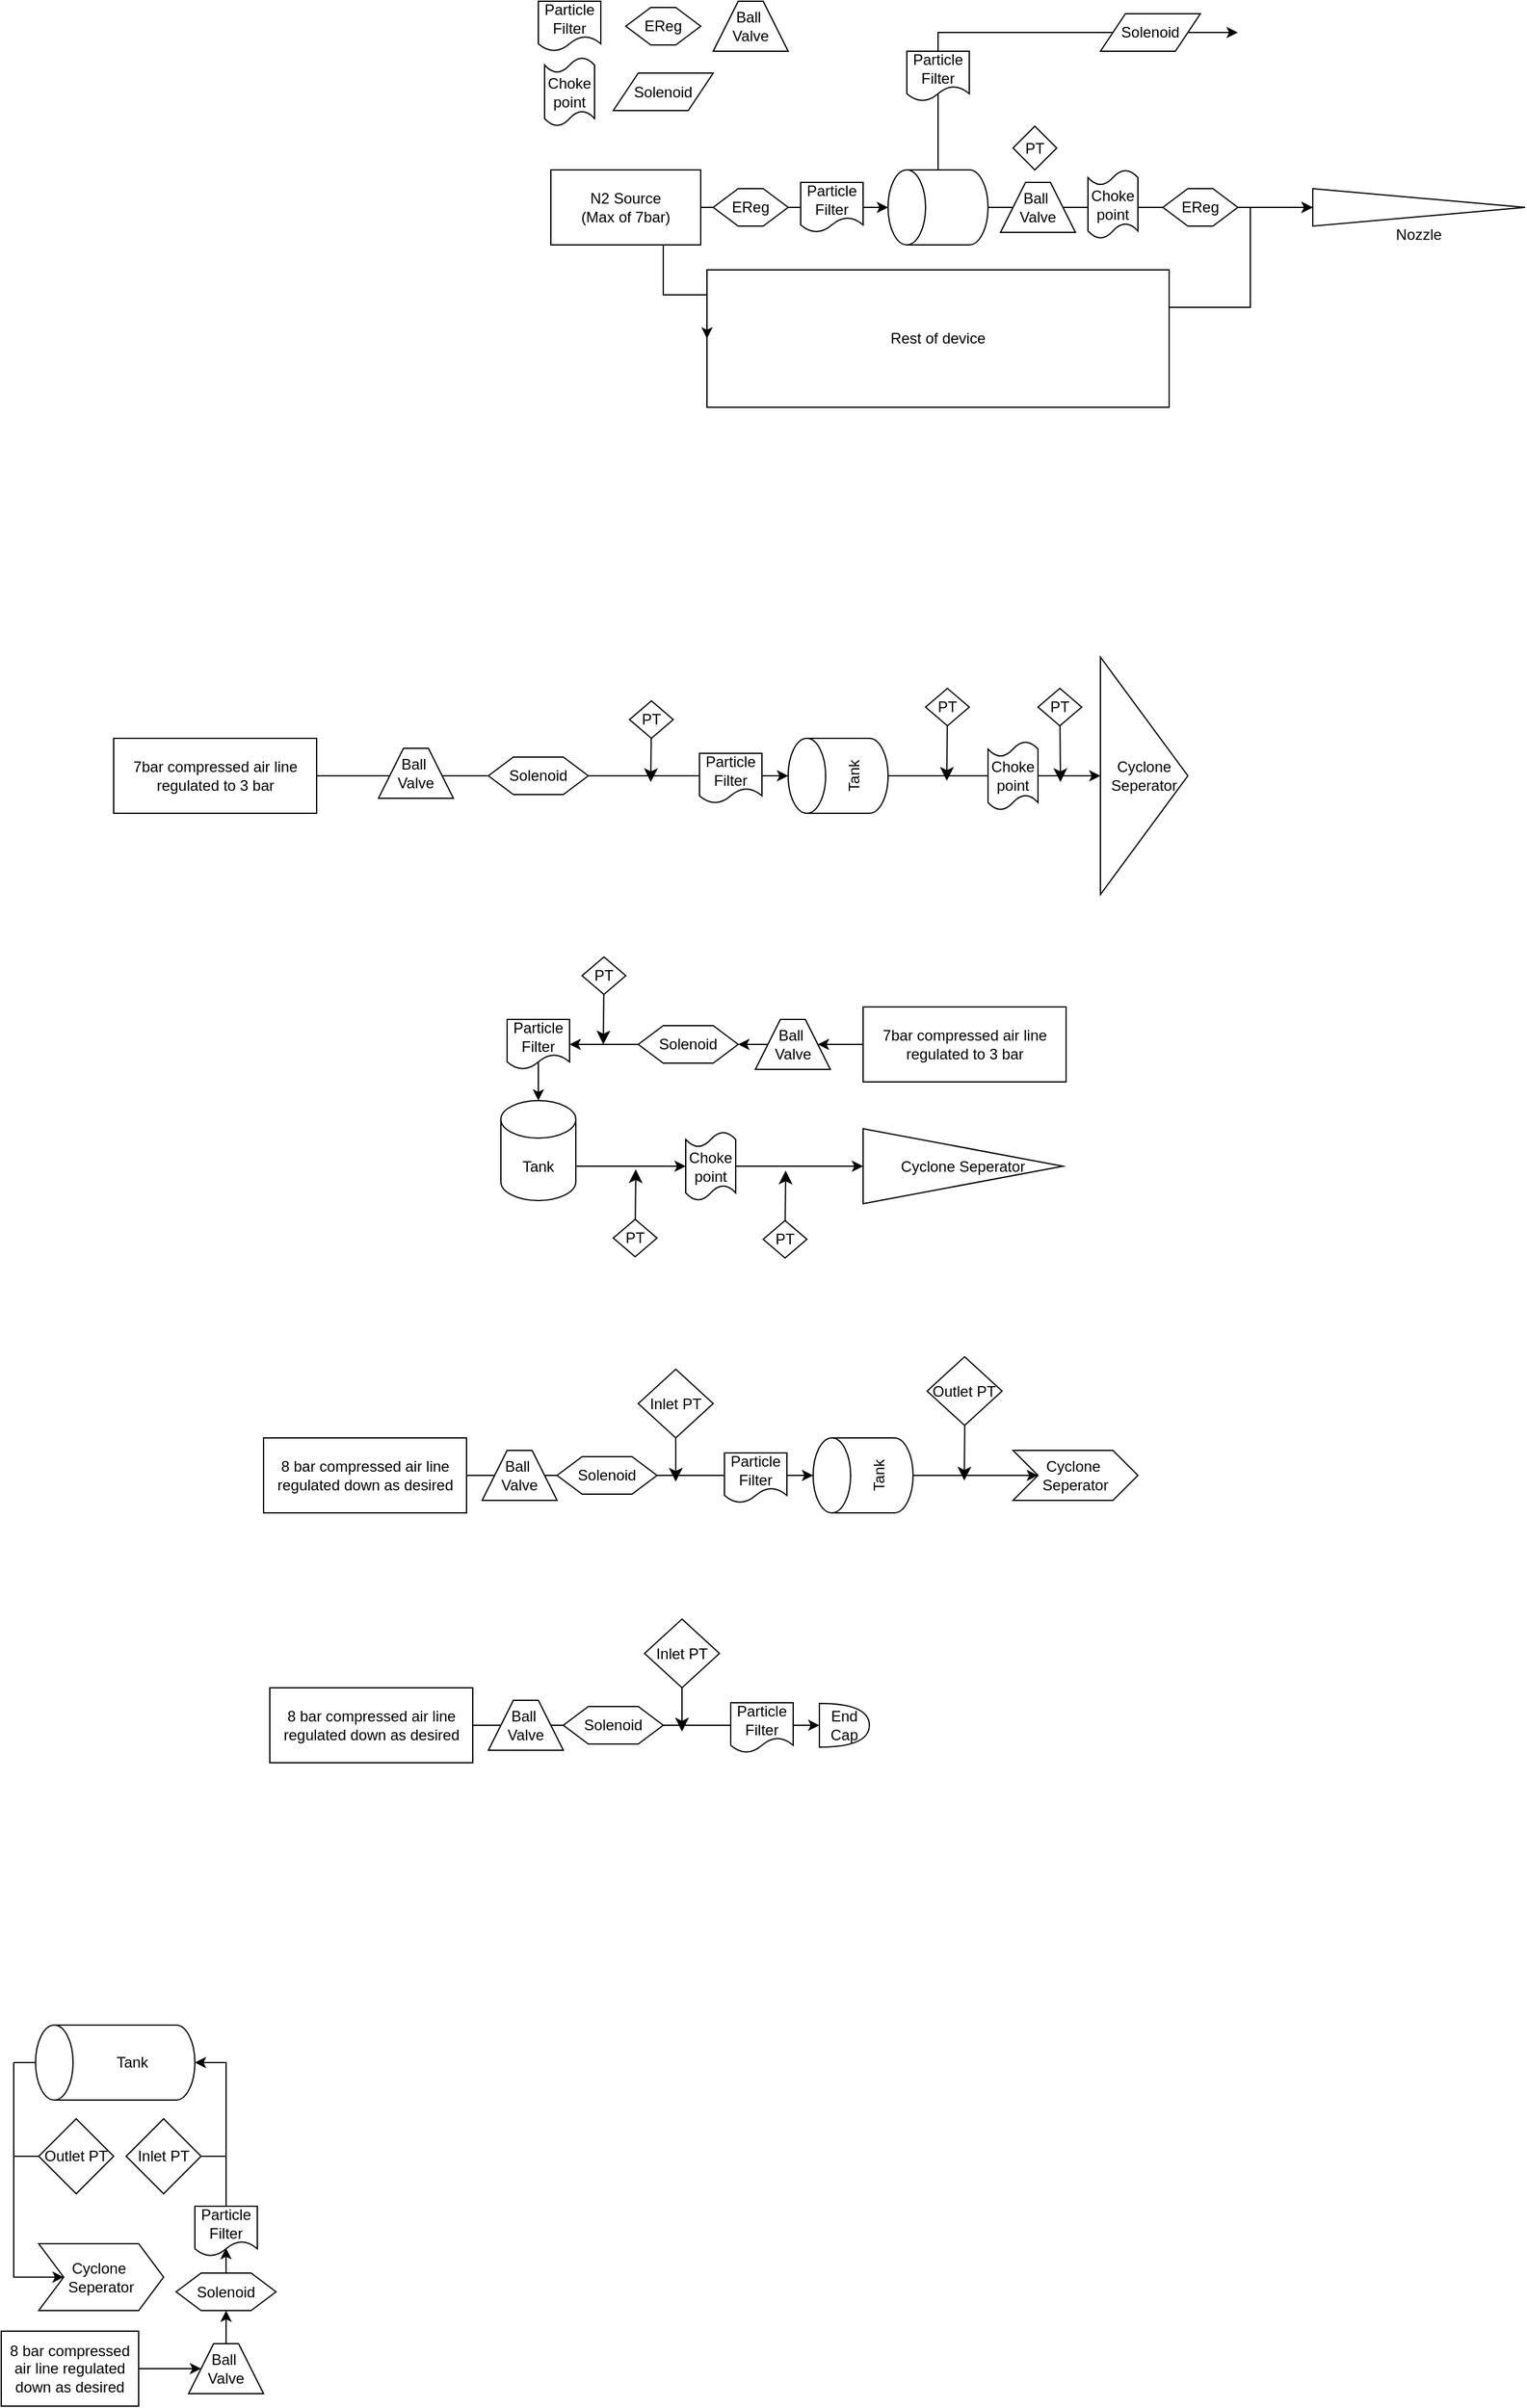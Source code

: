 <mxfile version="27.1.4">
  <diagram name="Page-1" id="koAt_1DJ4aizDEp0hSSp">
    <mxGraphModel dx="1210" dy="155" grid="1" gridSize="10" guides="1" tooltips="1" connect="1" arrows="1" fold="1" page="1" pageScale="1" pageWidth="827" pageHeight="1169" math="0" shadow="0">
      <root>
        <mxCell id="0" />
        <mxCell id="1" parent="0" />
        <mxCell id="gMn1Iu3mgwIx1v5ScUqv-10" style="edgeStyle=orthogonalEdgeStyle;rounded=0;orthogonalLoop=1;jettySize=auto;html=1;exitX=0.5;exitY=1;exitDx=0;exitDy=0;exitPerimeter=0;" parent="1" source="gMn1Iu3mgwIx1v5ScUqv-1" target="gMn1Iu3mgwIx1v5ScUqv-6" edge="1">
          <mxGeometry relative="1" as="geometry" />
        </mxCell>
        <mxCell id="gMn1Iu3mgwIx1v5ScUqv-14" style="edgeStyle=orthogonalEdgeStyle;rounded=0;orthogonalLoop=1;jettySize=auto;html=1;exitX=1;exitY=0.5;exitDx=0;exitDy=0;exitPerimeter=0;" parent="1" source="gMn1Iu3mgwIx1v5ScUqv-1" edge="1">
          <mxGeometry relative="1" as="geometry">
            <mxPoint x="570" y="30" as="targetPoint" />
            <Array as="points">
              <mxPoint x="330" y="30" />
            </Array>
          </mxGeometry>
        </mxCell>
        <mxCell id="gMn1Iu3mgwIx1v5ScUqv-1" value="" style="shape=cylinder3;whiteSpace=wrap;html=1;boundedLbl=1;backgroundOutline=1;size=15;rotation=-90;" parent="1" vertex="1">
          <mxGeometry x="300" y="130" width="60" height="80" as="geometry" />
        </mxCell>
        <mxCell id="gMn1Iu3mgwIx1v5ScUqv-5" value="N2 Source&lt;div&gt;(Max of 7bar)&lt;/div&gt;" style="rounded=0;whiteSpace=wrap;html=1;" parent="1" vertex="1">
          <mxGeometry x="20" y="140" width="120" height="60" as="geometry" />
        </mxCell>
        <mxCell id="gMn1Iu3mgwIx1v5ScUqv-6" value="&lt;div&gt;&lt;br&gt;&lt;/div&gt;&lt;div&gt;&lt;br&gt;&lt;/div&gt;&lt;div&gt;&lt;br&gt;&lt;/div&gt;&lt;div&gt;&lt;br&gt;&lt;/div&gt;&lt;div&gt;Nozzle&lt;/div&gt;&lt;div&gt;&lt;br&gt;&lt;/div&gt;" style="triangle;whiteSpace=wrap;html=1;" parent="1" vertex="1">
          <mxGeometry x="630" y="155" width="170" height="30" as="geometry" />
        </mxCell>
        <mxCell id="gMn1Iu3mgwIx1v5ScUqv-11" style="edgeStyle=orthogonalEdgeStyle;rounded=0;orthogonalLoop=1;jettySize=auto;html=1;exitX=1;exitY=0.5;exitDx=0;exitDy=0;" parent="1" source="gMn1Iu3mgwIx1v5ScUqv-8" edge="1">
          <mxGeometry relative="1" as="geometry">
            <mxPoint x="630.0" y="170" as="targetPoint" />
            <Array as="points">
              <mxPoint x="515" y="250" />
              <mxPoint x="580" y="250" />
              <mxPoint x="580" y="170" />
            </Array>
          </mxGeometry>
        </mxCell>
        <mxCell id="gMn1Iu3mgwIx1v5ScUqv-8" value="Rest of device" style="rounded=0;whiteSpace=wrap;html=1;" parent="1" vertex="1">
          <mxGeometry x="145" y="220" width="370" height="110" as="geometry" />
        </mxCell>
        <mxCell id="gMn1Iu3mgwIx1v5ScUqv-9" style="edgeStyle=orthogonalEdgeStyle;rounded=0;orthogonalLoop=1;jettySize=auto;html=1;exitX=1;exitY=0.5;exitDx=0;exitDy=0;entryX=0.5;entryY=0;entryDx=0;entryDy=0;entryPerimeter=0;" parent="1" source="gMn1Iu3mgwIx1v5ScUqv-5" target="gMn1Iu3mgwIx1v5ScUqv-1" edge="1">
          <mxGeometry relative="1" as="geometry" />
        </mxCell>
        <mxCell id="gMn1Iu3mgwIx1v5ScUqv-12" value="EReg" style="shape=hexagon;perimeter=hexagonPerimeter2;whiteSpace=wrap;html=1;fixedSize=1;" parent="1" vertex="1">
          <mxGeometry x="80" y="10" width="60" height="30" as="geometry" />
        </mxCell>
        <mxCell id="gMn1Iu3mgwIx1v5ScUqv-13" style="edgeStyle=orthogonalEdgeStyle;rounded=0;orthogonalLoop=1;jettySize=auto;html=1;exitX=0.75;exitY=1;exitDx=0;exitDy=0;entryX=0;entryY=0.5;entryDx=0;entryDy=0;" parent="1" source="gMn1Iu3mgwIx1v5ScUqv-5" target="gMn1Iu3mgwIx1v5ScUqv-8" edge="1">
          <mxGeometry relative="1" as="geometry">
            <Array as="points">
              <mxPoint x="110" y="240" />
              <mxPoint x="145" y="240" />
            </Array>
          </mxGeometry>
        </mxCell>
        <mxCell id="gMn1Iu3mgwIx1v5ScUqv-16" value="Solenoid" style="shape=parallelogram;perimeter=parallelogramPerimeter;whiteSpace=wrap;html=1;fixedSize=1;" parent="1" vertex="1">
          <mxGeometry x="70" y="62.5" width="80" height="30" as="geometry" />
        </mxCell>
        <mxCell id="gMn1Iu3mgwIx1v5ScUqv-17" value="Solenoid" style="shape=parallelogram;perimeter=parallelogramPerimeter;whiteSpace=wrap;html=1;fixedSize=1;" parent="1" vertex="1">
          <mxGeometry x="460" y="15" width="80" height="30" as="geometry" />
        </mxCell>
        <mxCell id="gMn1Iu3mgwIx1v5ScUqv-18" value="Particle Filter" style="shape=document;whiteSpace=wrap;html=1;boundedLbl=1;" parent="1" vertex="1">
          <mxGeometry x="305" y="45" width="50" height="40" as="geometry" />
        </mxCell>
        <mxCell id="gMn1Iu3mgwIx1v5ScUqv-21" value="EReg" style="shape=hexagon;perimeter=hexagonPerimeter2;whiteSpace=wrap;html=1;fixedSize=1;" parent="1" vertex="1">
          <mxGeometry x="150" y="155" width="60" height="30" as="geometry" />
        </mxCell>
        <mxCell id="gMn1Iu3mgwIx1v5ScUqv-22" value="EReg" style="shape=hexagon;perimeter=hexagonPerimeter2;whiteSpace=wrap;html=1;fixedSize=1;" parent="1" vertex="1">
          <mxGeometry x="510" y="155" width="60" height="30" as="geometry" />
        </mxCell>
        <mxCell id="gMn1Iu3mgwIx1v5ScUqv-24" value="Particle Filter" style="shape=document;whiteSpace=wrap;html=1;boundedLbl=1;" parent="1" vertex="1">
          <mxGeometry x="10" y="5" width="50" height="40" as="geometry" />
        </mxCell>
        <mxCell id="gMn1Iu3mgwIx1v5ScUqv-25" value="Particle Filter" style="shape=document;whiteSpace=wrap;html=1;boundedLbl=1;" parent="1" vertex="1">
          <mxGeometry x="220" y="150" width="50" height="40" as="geometry" />
        </mxCell>
        <mxCell id="gMn1Iu3mgwIx1v5ScUqv-26" value="Choke point" style="shape=tape;whiteSpace=wrap;html=1;size=0.222;" parent="1" vertex="1">
          <mxGeometry x="15" y="50" width="40" height="55" as="geometry" />
        </mxCell>
        <mxCell id="gMn1Iu3mgwIx1v5ScUqv-31" value="Choke point" style="shape=tape;whiteSpace=wrap;html=1;size=0.222;" parent="1" vertex="1">
          <mxGeometry x="450" y="140" width="40" height="55" as="geometry" />
        </mxCell>
        <mxCell id="gMn1Iu3mgwIx1v5ScUqv-35" value="Ball&amp;nbsp;&lt;div&gt;Valve&lt;/div&gt;" style="shape=trapezoid;perimeter=trapezoidPerimeter;whiteSpace=wrap;html=1;fixedSize=1;" parent="1" vertex="1">
          <mxGeometry x="150" y="5" width="60" height="40" as="geometry" />
        </mxCell>
        <mxCell id="gMn1Iu3mgwIx1v5ScUqv-36" value="Ball&amp;nbsp;&lt;div&gt;Valve&lt;/div&gt;" style="shape=trapezoid;perimeter=trapezoidPerimeter;whiteSpace=wrap;html=1;fixedSize=1;" parent="1" vertex="1">
          <mxGeometry x="380" y="150" width="60" height="40" as="geometry" />
        </mxCell>
        <mxCell id="0Xus20Z5ZAyfjVPvp_kh-1" value="PT" style="rhombus;whiteSpace=wrap;html=1;" parent="1" vertex="1">
          <mxGeometry x="390" y="105" width="35" height="35" as="geometry" />
        </mxCell>
        <mxCell id="0Xus20Z5ZAyfjVPvp_kh-2" style="edgeStyle=orthogonalEdgeStyle;rounded=0;orthogonalLoop=1;jettySize=auto;html=1;exitX=0.5;exitY=1;exitDx=0;exitDy=0;exitPerimeter=0;" parent="1" source="0Xus20Z5ZAyfjVPvp_kh-4" target="0Xus20Z5ZAyfjVPvp_kh-6" edge="1">
          <mxGeometry relative="1" as="geometry" />
        </mxCell>
        <mxCell id="0Xus20Z5ZAyfjVPvp_kh-4" value="Tank" style="shape=cylinder3;whiteSpace=wrap;html=1;boundedLbl=1;backgroundOutline=1;size=15;rotation=-90;" parent="1" vertex="1">
          <mxGeometry x="220" y="585" width="60" height="80" as="geometry" />
        </mxCell>
        <mxCell id="0Xus20Z5ZAyfjVPvp_kh-5" value="7bar compressed air line regulated to 3 bar" style="rounded=0;whiteSpace=wrap;html=1;" parent="1" vertex="1">
          <mxGeometry x="-330" y="595" width="162.5" height="60" as="geometry" />
        </mxCell>
        <mxCell id="0Xus20Z5ZAyfjVPvp_kh-6" value="Cyclone Seperator" style="triangle;whiteSpace=wrap;html=1;" parent="1" vertex="1">
          <mxGeometry x="460" y="530" width="70" height="190" as="geometry" />
        </mxCell>
        <mxCell id="0Xus20Z5ZAyfjVPvp_kh-9" style="edgeStyle=orthogonalEdgeStyle;rounded=0;orthogonalLoop=1;jettySize=auto;html=1;exitX=1;exitY=0.5;exitDx=0;exitDy=0;entryX=0.5;entryY=0;entryDx=0;entryDy=0;entryPerimeter=0;" parent="1" source="0Xus20Z5ZAyfjVPvp_kh-5" target="0Xus20Z5ZAyfjVPvp_kh-4" edge="1">
          <mxGeometry relative="1" as="geometry" />
        </mxCell>
        <mxCell id="0Xus20Z5ZAyfjVPvp_kh-20" value="Choke point" style="shape=tape;whiteSpace=wrap;html=1;size=0.222;" parent="1" vertex="1">
          <mxGeometry x="370" y="597.5" width="40" height="55" as="geometry" />
        </mxCell>
        <mxCell id="0Xus20Z5ZAyfjVPvp_kh-21" value="Ball&amp;nbsp;&lt;div&gt;Valve&lt;/div&gt;" style="shape=trapezoid;perimeter=trapezoidPerimeter;whiteSpace=wrap;html=1;fixedSize=1;" parent="1" vertex="1">
          <mxGeometry x="-118" y="603" width="60" height="40" as="geometry" />
        </mxCell>
        <mxCell id="0Xus20Z5ZAyfjVPvp_kh-24" style="edgeStyle=none;curved=1;rounded=0;orthogonalLoop=1;jettySize=auto;html=1;fontSize=12;startSize=8;endSize=8;" parent="1" source="0Xus20Z5ZAyfjVPvp_kh-23" edge="1">
          <mxGeometry relative="1" as="geometry">
            <mxPoint x="337" y="629" as="targetPoint" />
          </mxGeometry>
        </mxCell>
        <mxCell id="0Xus20Z5ZAyfjVPvp_kh-23" value="PT" style="rhombus;whiteSpace=wrap;html=1;" parent="1" vertex="1">
          <mxGeometry x="320" y="555" width="35" height="30" as="geometry" />
        </mxCell>
        <mxCell id="0Xus20Z5ZAyfjVPvp_kh-25" style="edgeStyle=none;curved=1;rounded=0;orthogonalLoop=1;jettySize=auto;html=1;fontSize=12;startSize=8;endSize=8;" parent="1" source="0Xus20Z5ZAyfjVPvp_kh-26" edge="1">
          <mxGeometry relative="1" as="geometry">
            <mxPoint x="100" y="630" as="targetPoint" />
          </mxGeometry>
        </mxCell>
        <mxCell id="0Xus20Z5ZAyfjVPvp_kh-26" value="PT" style="rhombus;whiteSpace=wrap;html=1;" parent="1" vertex="1">
          <mxGeometry x="83" y="565" width="35" height="30" as="geometry" />
        </mxCell>
        <mxCell id="0Xus20Z5ZAyfjVPvp_kh-27" style="edgeStyle=none;curved=1;rounded=0;orthogonalLoop=1;jettySize=auto;html=1;fontSize=12;startSize=8;endSize=8;" parent="1" source="0Xus20Z5ZAyfjVPvp_kh-28" edge="1">
          <mxGeometry relative="1" as="geometry">
            <mxPoint x="428" y="630" as="targetPoint" />
          </mxGeometry>
        </mxCell>
        <mxCell id="0Xus20Z5ZAyfjVPvp_kh-28" value="PT" style="rhombus;whiteSpace=wrap;html=1;" parent="1" vertex="1">
          <mxGeometry x="410" y="555" width="35" height="30" as="geometry" />
        </mxCell>
        <mxCell id="edxGDXQpdtz9oHDjBQGX-2" value="Particle Filter" style="shape=document;whiteSpace=wrap;html=1;boundedLbl=1;" parent="1" vertex="1">
          <mxGeometry x="139" y="607" width="50" height="40" as="geometry" />
        </mxCell>
        <mxCell id="0Xus20Z5ZAyfjVPvp_kh-10" value="Solenoid" style="shape=hexagon;perimeter=hexagonPerimeter2;whiteSpace=wrap;html=1;fixedSize=1;" parent="1" vertex="1">
          <mxGeometry x="-30" y="610" width="80" height="30" as="geometry" />
        </mxCell>
        <mxCell id="4R46Es8XT1TJ6zTRHxSb-3" value="Tank" style="shape=cylinder3;whiteSpace=wrap;html=1;boundedLbl=1;backgroundOutline=1;size=15;rotation=0;" parent="1" vertex="1">
          <mxGeometry x="-20" y="885" width="60" height="80" as="geometry" />
        </mxCell>
        <mxCell id="4R46Es8XT1TJ6zTRHxSb-23" style="edgeStyle=orthogonalEdgeStyle;rounded=0;orthogonalLoop=1;jettySize=auto;html=1;exitX=0;exitY=0.5;exitDx=0;exitDy=0;" parent="1" source="4R46Es8XT1TJ6zTRHxSb-4" target="4R46Es8XT1TJ6zTRHxSb-8" edge="1">
          <mxGeometry relative="1" as="geometry" />
        </mxCell>
        <mxCell id="4R46Es8XT1TJ6zTRHxSb-4" value="7bar compressed air line regulated to 3 bar" style="rounded=0;whiteSpace=wrap;html=1;" parent="1" vertex="1">
          <mxGeometry x="270" y="810" width="162.5" height="60" as="geometry" />
        </mxCell>
        <mxCell id="4R46Es8XT1TJ6zTRHxSb-5" value="Cyclone Seperator" style="triangle;whiteSpace=wrap;html=1;" parent="1" vertex="1">
          <mxGeometry x="270" y="907.5" width="160" height="60" as="geometry" />
        </mxCell>
        <mxCell id="4R46Es8XT1TJ6zTRHxSb-29" style="edgeStyle=orthogonalEdgeStyle;rounded=0;orthogonalLoop=1;jettySize=auto;html=1;exitX=1;exitY=0.5;exitDx=0;exitDy=0;exitPerimeter=0;entryX=0;entryY=0.5;entryDx=0;entryDy=0;" parent="1" source="4R46Es8XT1TJ6zTRHxSb-7" target="4R46Es8XT1TJ6zTRHxSb-5" edge="1">
          <mxGeometry relative="1" as="geometry" />
        </mxCell>
        <mxCell id="4R46Es8XT1TJ6zTRHxSb-7" value="Choke point" style="shape=tape;whiteSpace=wrap;html=1;size=0.222;" parent="1" vertex="1">
          <mxGeometry x="128" y="910" width="40" height="55" as="geometry" />
        </mxCell>
        <mxCell id="4R46Es8XT1TJ6zTRHxSb-24" style="edgeStyle=orthogonalEdgeStyle;rounded=0;orthogonalLoop=1;jettySize=auto;html=1;exitX=0;exitY=0.5;exitDx=0;exitDy=0;entryX=1;entryY=0.5;entryDx=0;entryDy=0;" parent="1" source="4R46Es8XT1TJ6zTRHxSb-8" target="4R46Es8XT1TJ6zTRHxSb-16" edge="1">
          <mxGeometry relative="1" as="geometry" />
        </mxCell>
        <mxCell id="4R46Es8XT1TJ6zTRHxSb-8" value="Ball&amp;nbsp;&lt;div&gt;Valve&lt;/div&gt;" style="shape=trapezoid;perimeter=trapezoidPerimeter;whiteSpace=wrap;html=1;fixedSize=1;" parent="1" vertex="1">
          <mxGeometry x="183.75" y="820" width="60" height="40" as="geometry" />
        </mxCell>
        <mxCell id="4R46Es8XT1TJ6zTRHxSb-9" style="edgeStyle=none;curved=1;rounded=0;orthogonalLoop=1;jettySize=auto;html=1;fontSize=12;startSize=8;endSize=8;" parent="1" source="4R46Es8XT1TJ6zTRHxSb-10" edge="1">
          <mxGeometry relative="1" as="geometry">
            <mxPoint x="88" y="940" as="targetPoint" />
          </mxGeometry>
        </mxCell>
        <mxCell id="4R46Es8XT1TJ6zTRHxSb-10" value="PT" style="rhombus;whiteSpace=wrap;html=1;" parent="1" vertex="1">
          <mxGeometry x="70" y="980" width="35" height="30" as="geometry" />
        </mxCell>
        <mxCell id="4R46Es8XT1TJ6zTRHxSb-11" style="edgeStyle=none;curved=1;rounded=0;orthogonalLoop=1;jettySize=auto;html=1;fontSize=12;startSize=8;endSize=8;" parent="1" source="4R46Es8XT1TJ6zTRHxSb-12" edge="1">
          <mxGeometry relative="1" as="geometry">
            <mxPoint x="62" y="840" as="targetPoint" />
          </mxGeometry>
        </mxCell>
        <mxCell id="4R46Es8XT1TJ6zTRHxSb-12" value="PT" style="rhombus;whiteSpace=wrap;html=1;" parent="1" vertex="1">
          <mxGeometry x="45" y="770" width="35" height="30" as="geometry" />
        </mxCell>
        <mxCell id="4R46Es8XT1TJ6zTRHxSb-25" style="edgeStyle=orthogonalEdgeStyle;rounded=0;orthogonalLoop=1;jettySize=auto;html=1;exitX=0;exitY=0.5;exitDx=0;exitDy=0;entryX=1;entryY=0.5;entryDx=0;entryDy=0;" parent="1" source="4R46Es8XT1TJ6zTRHxSb-16" target="4R46Es8XT1TJ6zTRHxSb-15" edge="1">
          <mxGeometry relative="1" as="geometry" />
        </mxCell>
        <mxCell id="4R46Es8XT1TJ6zTRHxSb-16" value="Solenoid" style="shape=hexagon;perimeter=hexagonPerimeter2;whiteSpace=wrap;html=1;fixedSize=1;" parent="1" vertex="1">
          <mxGeometry x="90" y="825" width="80" height="30" as="geometry" />
        </mxCell>
        <mxCell id="4R46Es8XT1TJ6zTRHxSb-20" style="edgeStyle=none;curved=1;rounded=0;orthogonalLoop=1;jettySize=auto;html=1;fontSize=12;startSize=8;endSize=8;" parent="1" source="4R46Es8XT1TJ6zTRHxSb-21" edge="1">
          <mxGeometry relative="1" as="geometry">
            <mxPoint x="208" y="941" as="targetPoint" />
          </mxGeometry>
        </mxCell>
        <mxCell id="4R46Es8XT1TJ6zTRHxSb-21" value="PT" style="rhombus;whiteSpace=wrap;html=1;" parent="1" vertex="1">
          <mxGeometry x="190" y="981" width="35" height="30" as="geometry" />
        </mxCell>
        <mxCell id="4R46Es8XT1TJ6zTRHxSb-27" style="edgeStyle=orthogonalEdgeStyle;rounded=0;orthogonalLoop=1;jettySize=auto;html=1;entryX=0.5;entryY=0;entryDx=0;entryDy=0;entryPerimeter=0;" parent="1" target="4R46Es8XT1TJ6zTRHxSb-3" edge="1">
          <mxGeometry relative="1" as="geometry">
            <mxPoint x="11" y="853" as="sourcePoint" />
          </mxGeometry>
        </mxCell>
        <mxCell id="4R46Es8XT1TJ6zTRHxSb-15" value="Particle Filter" style="shape=document;whiteSpace=wrap;html=1;boundedLbl=1;rotation=0;" parent="1" vertex="1">
          <mxGeometry x="-15" y="820" width="50" height="40" as="geometry" />
        </mxCell>
        <mxCell id="4R46Es8XT1TJ6zTRHxSb-28" style="edgeStyle=orthogonalEdgeStyle;rounded=0;orthogonalLoop=1;jettySize=auto;html=1;exitX=1;exitY=0;exitDx=0;exitDy=52.5;exitPerimeter=0;entryX=0;entryY=0.5;entryDx=0;entryDy=0;entryPerimeter=0;" parent="1" source="4R46Es8XT1TJ6zTRHxSb-3" target="4R46Es8XT1TJ6zTRHxSb-7" edge="1">
          <mxGeometry relative="1" as="geometry" />
        </mxCell>
        <mxCell id="j5jZeytiAa-mrpaEMIvt-1" style="edgeStyle=orthogonalEdgeStyle;rounded=0;orthogonalLoop=1;jettySize=auto;html=1;exitX=0.5;exitY=1;exitDx=0;exitDy=0;exitPerimeter=0;" parent="1" source="j5jZeytiAa-mrpaEMIvt-2" edge="1">
          <mxGeometry relative="1" as="geometry">
            <mxPoint x="410" y="1185" as="targetPoint" />
          </mxGeometry>
        </mxCell>
        <mxCell id="j5jZeytiAa-mrpaEMIvt-2" value="Tank" style="shape=cylinder3;whiteSpace=wrap;html=1;boundedLbl=1;backgroundOutline=1;size=15;rotation=-90;" parent="1" vertex="1">
          <mxGeometry x="240" y="1145" width="60" height="80" as="geometry" />
        </mxCell>
        <mxCell id="j5jZeytiAa-mrpaEMIvt-3" value="8 bar compressed air line regulated down as desired" style="rounded=0;whiteSpace=wrap;html=1;" parent="1" vertex="1">
          <mxGeometry x="-210" y="1155" width="162.5" height="60" as="geometry" />
        </mxCell>
        <mxCell id="j5jZeytiAa-mrpaEMIvt-5" style="edgeStyle=orthogonalEdgeStyle;rounded=0;orthogonalLoop=1;jettySize=auto;html=1;exitX=1;exitY=0.5;exitDx=0;exitDy=0;entryX=0.5;entryY=0;entryDx=0;entryDy=0;entryPerimeter=0;" parent="1" source="j5jZeytiAa-mrpaEMIvt-3" target="j5jZeytiAa-mrpaEMIvt-2" edge="1">
          <mxGeometry relative="1" as="geometry" />
        </mxCell>
        <mxCell id="j5jZeytiAa-mrpaEMIvt-7" value="Ball&amp;nbsp;&lt;div&gt;Valve&lt;/div&gt;" style="shape=trapezoid;perimeter=trapezoidPerimeter;whiteSpace=wrap;html=1;fixedSize=1;" parent="1" vertex="1">
          <mxGeometry x="-35" y="1165" width="60" height="40" as="geometry" />
        </mxCell>
        <mxCell id="j5jZeytiAa-mrpaEMIvt-8" style="edgeStyle=none;curved=1;rounded=0;orthogonalLoop=1;jettySize=auto;html=1;fontSize=12;startSize=8;endSize=8;" parent="1" edge="1">
          <mxGeometry relative="1" as="geometry">
            <mxPoint x="351.01" y="1189.11" as="targetPoint" />
            <mxPoint x="351.384" y="1145.002" as="sourcePoint" />
          </mxGeometry>
        </mxCell>
        <mxCell id="j5jZeytiAa-mrpaEMIvt-10" style="edgeStyle=none;curved=1;rounded=0;orthogonalLoop=1;jettySize=auto;html=1;fontSize=12;startSize=8;endSize=8;" parent="1" source="j5jZeytiAa-mrpaEMIvt-11" edge="1">
          <mxGeometry relative="1" as="geometry">
            <mxPoint x="120" y="1190" as="targetPoint" />
          </mxGeometry>
        </mxCell>
        <mxCell id="j5jZeytiAa-mrpaEMIvt-11" value="Inlet PT" style="rhombus;whiteSpace=wrap;html=1;" parent="1" vertex="1">
          <mxGeometry x="90" y="1100" width="60" height="55" as="geometry" />
        </mxCell>
        <mxCell id="j5jZeytiAa-mrpaEMIvt-14" value="Particle Filter" style="shape=document;whiteSpace=wrap;html=1;boundedLbl=1;" parent="1" vertex="1">
          <mxGeometry x="159" y="1167" width="50" height="40" as="geometry" />
        </mxCell>
        <mxCell id="j5jZeytiAa-mrpaEMIvt-15" value="Solenoid" style="shape=hexagon;perimeter=hexagonPerimeter2;whiteSpace=wrap;html=1;fixedSize=1;" parent="1" vertex="1">
          <mxGeometry x="25" y="1170" width="80" height="30" as="geometry" />
        </mxCell>
        <mxCell id="j5jZeytiAa-mrpaEMIvt-16" value="Outlet PT" style="rhombus;whiteSpace=wrap;html=1;" parent="1" vertex="1">
          <mxGeometry x="321.25" y="1090" width="60" height="55" as="geometry" />
        </mxCell>
        <mxCell id="j5jZeytiAa-mrpaEMIvt-19" value="8 bar compressed air line regulated down as desired" style="rounded=0;whiteSpace=wrap;html=1;" parent="1" vertex="1">
          <mxGeometry x="-205" y="1355" width="162.5" height="60" as="geometry" />
        </mxCell>
        <mxCell id="j5jZeytiAa-mrpaEMIvt-21" style="edgeStyle=orthogonalEdgeStyle;rounded=0;orthogonalLoop=1;jettySize=auto;html=1;exitX=1;exitY=0.5;exitDx=0;exitDy=0;entryX=0.5;entryY=0;entryDx=0;entryDy=0;entryPerimeter=0;" parent="1" source="j5jZeytiAa-mrpaEMIvt-19" edge="1">
          <mxGeometry relative="1" as="geometry">
            <mxPoint x="235" y="1385" as="targetPoint" />
          </mxGeometry>
        </mxCell>
        <mxCell id="j5jZeytiAa-mrpaEMIvt-22" value="Ball&amp;nbsp;&lt;div&gt;Valve&lt;/div&gt;" style="shape=trapezoid;perimeter=trapezoidPerimeter;whiteSpace=wrap;html=1;fixedSize=1;" parent="1" vertex="1">
          <mxGeometry x="-30" y="1365" width="60" height="40" as="geometry" />
        </mxCell>
        <mxCell id="j5jZeytiAa-mrpaEMIvt-24" style="edgeStyle=none;curved=1;rounded=0;orthogonalLoop=1;jettySize=auto;html=1;fontSize=12;startSize=8;endSize=8;" parent="1" source="j5jZeytiAa-mrpaEMIvt-25" edge="1">
          <mxGeometry relative="1" as="geometry">
            <mxPoint x="125" y="1390" as="targetPoint" />
          </mxGeometry>
        </mxCell>
        <mxCell id="j5jZeytiAa-mrpaEMIvt-25" value="Inlet PT" style="rhombus;whiteSpace=wrap;html=1;" parent="1" vertex="1">
          <mxGeometry x="95" y="1300" width="60" height="55" as="geometry" />
        </mxCell>
        <mxCell id="j5jZeytiAa-mrpaEMIvt-26" value="Particle Filter" style="shape=document;whiteSpace=wrap;html=1;boundedLbl=1;" parent="1" vertex="1">
          <mxGeometry x="164" y="1367" width="50" height="40" as="geometry" />
        </mxCell>
        <mxCell id="j5jZeytiAa-mrpaEMIvt-27" value="Solenoid" style="shape=hexagon;perimeter=hexagonPerimeter2;whiteSpace=wrap;html=1;fixedSize=1;" parent="1" vertex="1">
          <mxGeometry x="30" y="1370" width="80" height="30" as="geometry" />
        </mxCell>
        <mxCell id="j5jZeytiAa-mrpaEMIvt-29" value="End Cap" style="shape=or;whiteSpace=wrap;html=1;" parent="1" vertex="1">
          <mxGeometry x="235" y="1367.5" width="40" height="35" as="geometry" />
        </mxCell>
        <mxCell id="j5jZeytiAa-mrpaEMIvt-30" value="Cyclone&amp;nbsp;&lt;div&gt;Seperator&lt;/div&gt;" style="shape=step;perimeter=stepPerimeter;whiteSpace=wrap;html=1;fixedSize=1;" parent="1" vertex="1">
          <mxGeometry x="390" y="1165" width="100" height="40" as="geometry" />
        </mxCell>
        <mxCell id="owCGyPa2a45wJi7muZmt-4" style="edgeStyle=orthogonalEdgeStyle;rounded=0;orthogonalLoop=1;jettySize=auto;html=1;exitX=0.5;exitY=0;exitDx=0;exitDy=0;exitPerimeter=0;entryX=0;entryY=0.5;entryDx=0;entryDy=0;" edge="1" parent="1" source="NQ1VoqGXCdIxh4SELPU8-2" target="NQ1VoqGXCdIxh4SELPU8-12">
          <mxGeometry relative="1" as="geometry">
            <Array as="points">
              <mxPoint x="-410" y="1655" />
              <mxPoint x="-410" y="1827" />
            </Array>
          </mxGeometry>
        </mxCell>
        <mxCell id="NQ1VoqGXCdIxh4SELPU8-2" value="" style="shape=cylinder3;whiteSpace=wrap;html=1;boundedLbl=1;backgroundOutline=1;size=15;rotation=-90;direction=east;" parent="1" vertex="1">
          <mxGeometry x="-358.75" y="1591.25" width="60" height="127.5" as="geometry" />
        </mxCell>
        <mxCell id="tJJDjvsZ4yLzic3gAiDO-6" style="edgeStyle=orthogonalEdgeStyle;rounded=0;orthogonalLoop=1;jettySize=auto;html=1;exitX=1;exitY=0.5;exitDx=0;exitDy=0;entryX=0;entryY=0.5;entryDx=0;entryDy=0;" parent="1" source="NQ1VoqGXCdIxh4SELPU8-3" target="NQ1VoqGXCdIxh4SELPU8-5" edge="1">
          <mxGeometry relative="1" as="geometry" />
        </mxCell>
        <mxCell id="NQ1VoqGXCdIxh4SELPU8-3" value="8 bar compressed air line regulated down as desired" style="rounded=0;whiteSpace=wrap;html=1;direction=east;" parent="1" vertex="1">
          <mxGeometry x="-420" y="1870" width="110" height="60" as="geometry" />
        </mxCell>
        <mxCell id="tJJDjvsZ4yLzic3gAiDO-7" style="edgeStyle=orthogonalEdgeStyle;rounded=0;orthogonalLoop=1;jettySize=auto;html=1;exitX=0.5;exitY=0;exitDx=0;exitDy=0;entryX=0.5;entryY=1;entryDx=0;entryDy=0;" parent="1" source="NQ1VoqGXCdIxh4SELPU8-5" target="NQ1VoqGXCdIxh4SELPU8-10" edge="1">
          <mxGeometry relative="1" as="geometry" />
        </mxCell>
        <mxCell id="NQ1VoqGXCdIxh4SELPU8-5" value="Ball&amp;nbsp;&lt;div&gt;Valve&lt;/div&gt;" style="shape=trapezoid;perimeter=trapezoidPerimeter;whiteSpace=wrap;html=1;fixedSize=1;direction=east;" parent="1" vertex="1">
          <mxGeometry x="-270" y="1880" width="60" height="40" as="geometry" />
        </mxCell>
        <mxCell id="NQ1VoqGXCdIxh4SELPU8-8" value="Inlet PT" style="rhombus;whiteSpace=wrap;html=1;direction=east;" parent="1" vertex="1">
          <mxGeometry x="-320" y="1700" width="60" height="60" as="geometry" />
        </mxCell>
        <mxCell id="tJJDjvsZ4yLzic3gAiDO-8" style="edgeStyle=orthogonalEdgeStyle;rounded=0;orthogonalLoop=1;jettySize=auto;html=1;exitX=0.5;exitY=0;exitDx=0;exitDy=0;entryX=0.498;entryY=0.835;entryDx=0;entryDy=0;entryPerimeter=0;" parent="1" source="NQ1VoqGXCdIxh4SELPU8-10" target="NQ1VoqGXCdIxh4SELPU8-9" edge="1">
          <mxGeometry relative="1" as="geometry" />
        </mxCell>
        <mxCell id="NQ1VoqGXCdIxh4SELPU8-10" value="Solenoid" style="shape=hexagon;perimeter=hexagonPerimeter2;whiteSpace=wrap;html=1;fixedSize=1;direction=east;" parent="1" vertex="1">
          <mxGeometry x="-280" y="1823.5" width="80" height="30" as="geometry" />
        </mxCell>
        <mxCell id="NQ1VoqGXCdIxh4SELPU8-11" value="Outlet PT" style="rhombus;whiteSpace=wrap;html=1;direction=east;" parent="1" vertex="1">
          <mxGeometry x="-390" y="1700" width="60" height="60" as="geometry" />
        </mxCell>
        <mxCell id="NQ1VoqGXCdIxh4SELPU8-12" value="Cyclone&amp;nbsp;&lt;div&gt;Seperator&lt;/div&gt;" style="shape=step;perimeter=stepPerimeter;whiteSpace=wrap;html=1;fixedSize=1;direction=east;" parent="1" vertex="1">
          <mxGeometry x="-390" y="1800" width="100" height="53.5" as="geometry" />
        </mxCell>
        <mxCell id="NQ1VoqGXCdIxh4SELPU8-9" value="Particle Filter" style="shape=document;whiteSpace=wrap;html=1;boundedLbl=1;direction=east;" parent="1" vertex="1">
          <mxGeometry x="-265" y="1770" width="50" height="40" as="geometry" />
        </mxCell>
        <mxCell id="owCGyPa2a45wJi7muZmt-1" value="Tank" style="rounded=0;whiteSpace=wrap;html=1;strokeColor=none;" vertex="1" parent="1">
          <mxGeometry x="-340" y="1632.5" width="50" height="45" as="geometry" />
        </mxCell>
        <mxCell id="owCGyPa2a45wJi7muZmt-3" style="edgeStyle=orthogonalEdgeStyle;rounded=0;orthogonalLoop=1;jettySize=auto;html=1;exitX=0.5;exitY=0;exitDx=0;exitDy=0;entryX=0.5;entryY=1;entryDx=0;entryDy=0;entryPerimeter=0;" edge="1" parent="1" source="NQ1VoqGXCdIxh4SELPU8-9" target="NQ1VoqGXCdIxh4SELPU8-2">
          <mxGeometry relative="1" as="geometry" />
        </mxCell>
        <mxCell id="owCGyPa2a45wJi7muZmt-5" value="" style="endArrow=none;html=1;rounded=0;exitX=1;exitY=0.5;exitDx=0;exitDy=0;" edge="1" parent="1" source="NQ1VoqGXCdIxh4SELPU8-8">
          <mxGeometry width="50" height="50" relative="1" as="geometry">
            <mxPoint x="-260" y="1737.25" as="sourcePoint" />
            <mxPoint x="-240" y="1730" as="targetPoint" />
          </mxGeometry>
        </mxCell>
        <mxCell id="owCGyPa2a45wJi7muZmt-6" value="" style="endArrow=none;html=1;rounded=0;" edge="1" parent="1">
          <mxGeometry width="50" height="50" relative="1" as="geometry">
            <mxPoint x="-410" y="1730" as="sourcePoint" />
            <mxPoint x="-390" y="1730" as="targetPoint" />
          </mxGeometry>
        </mxCell>
      </root>
    </mxGraphModel>
  </diagram>
</mxfile>
